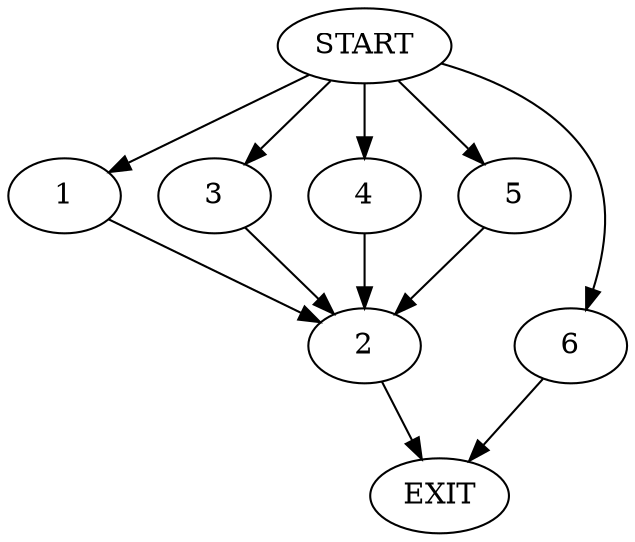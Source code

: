 digraph {
0 [label="START"]
7 [label="EXIT"]
0 -> 1
1 -> 2
2 -> 7
0 -> 3
3 -> 2
0 -> 4
4 -> 2
0 -> 5
5 -> 2
0 -> 6
6 -> 7
}
